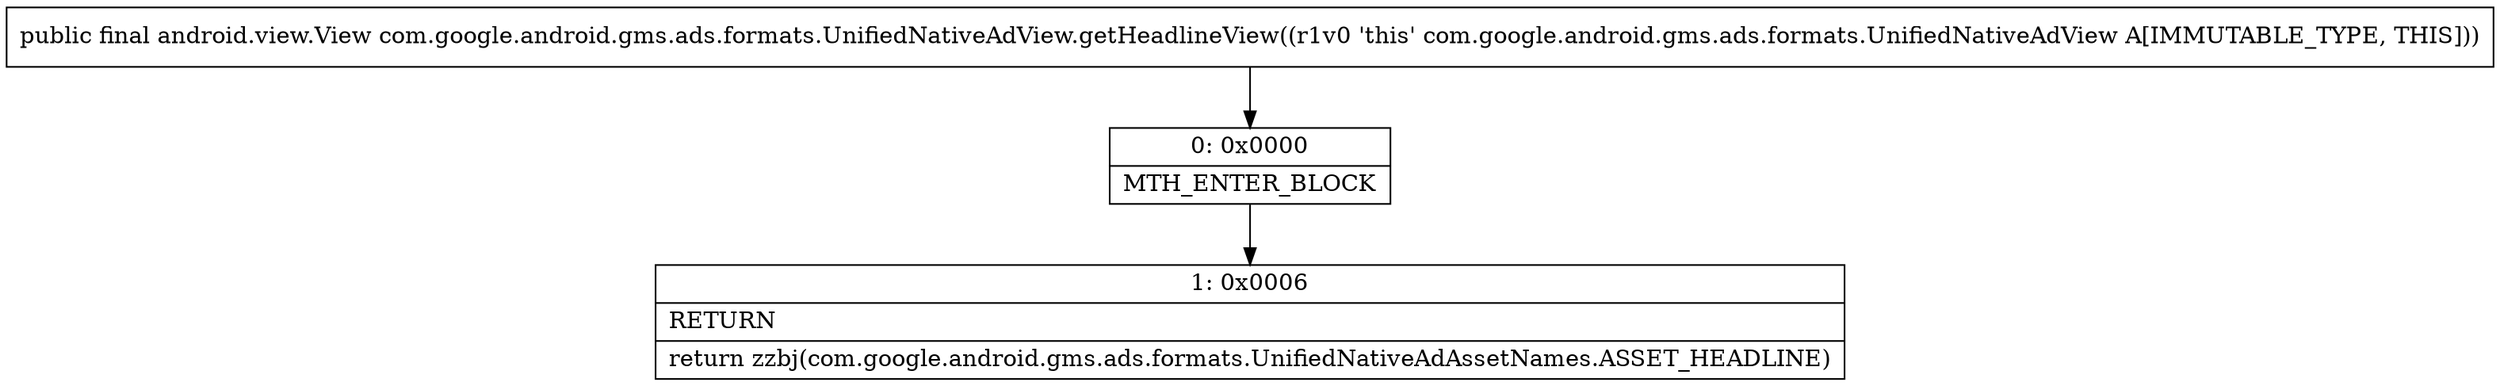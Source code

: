 digraph "CFG forcom.google.android.gms.ads.formats.UnifiedNativeAdView.getHeadlineView()Landroid\/view\/View;" {
Node_0 [shape=record,label="{0\:\ 0x0000|MTH_ENTER_BLOCK\l}"];
Node_1 [shape=record,label="{1\:\ 0x0006|RETURN\l|return zzbj(com.google.android.gms.ads.formats.UnifiedNativeAdAssetNames.ASSET_HEADLINE)\l}"];
MethodNode[shape=record,label="{public final android.view.View com.google.android.gms.ads.formats.UnifiedNativeAdView.getHeadlineView((r1v0 'this' com.google.android.gms.ads.formats.UnifiedNativeAdView A[IMMUTABLE_TYPE, THIS])) }"];
MethodNode -> Node_0;
Node_0 -> Node_1;
}

